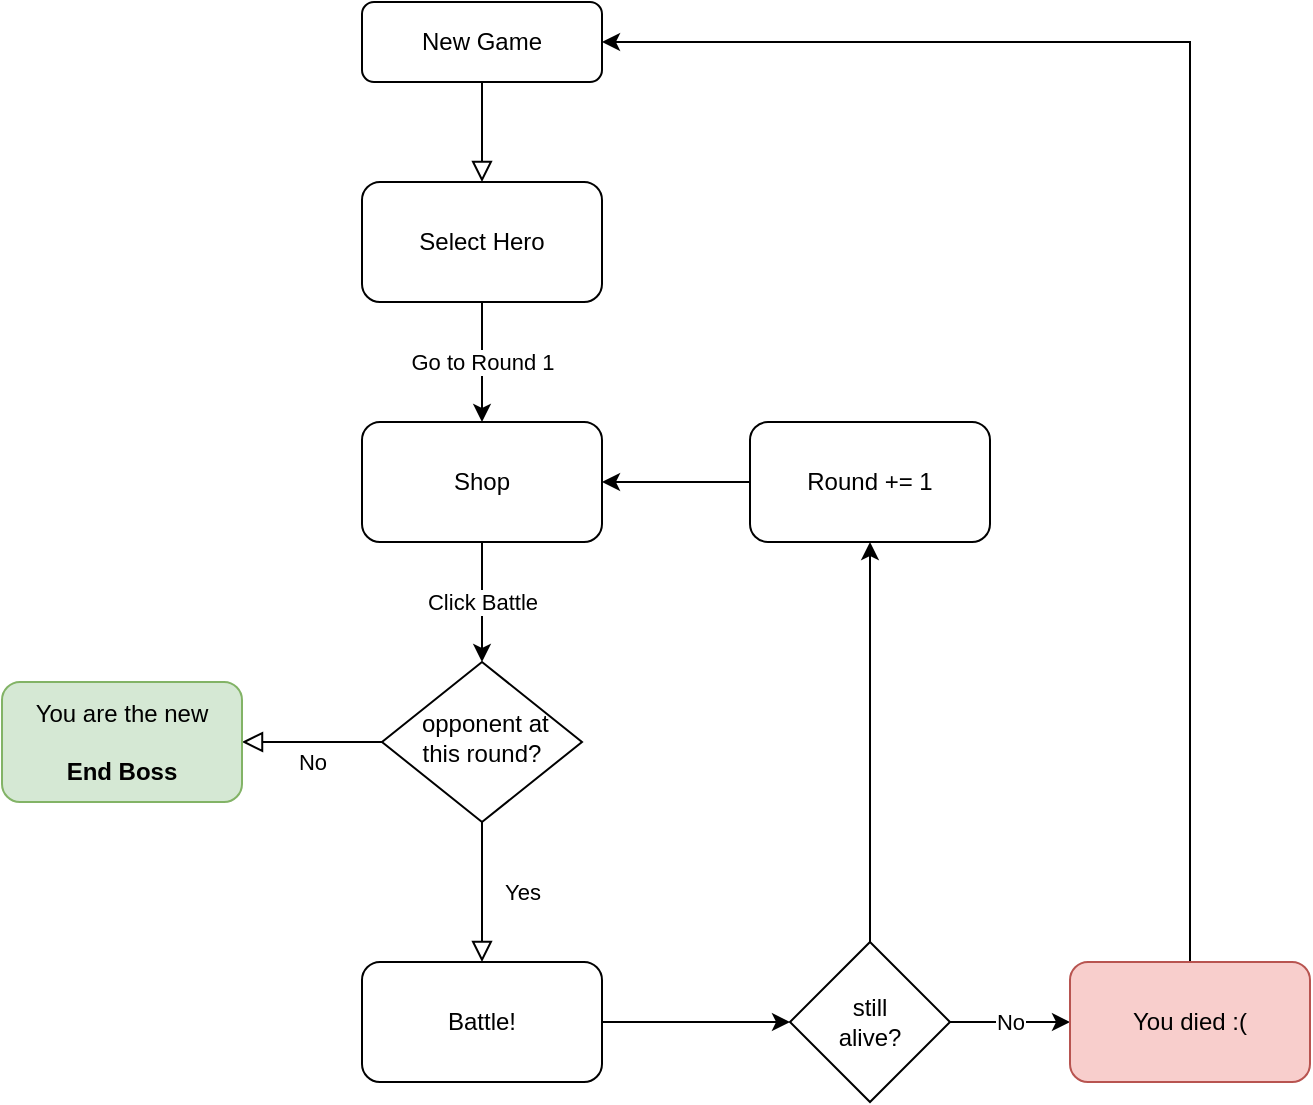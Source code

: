 <mxfile version="16.5.6" type="device"><diagram id="C5RBs43oDa-KdzZeNtuy" name="Page-1"><mxGraphModel dx="975" dy="819" grid="0" gridSize="10" guides="1" tooltips="1" connect="1" arrows="1" fold="1" page="1" pageScale="1" pageWidth="827" pageHeight="1169" math="0" shadow="0"><root><mxCell id="WIyWlLk6GJQsqaUBKTNV-0"/><mxCell id="WIyWlLk6GJQsqaUBKTNV-1" parent="WIyWlLk6GJQsqaUBKTNV-0"/><mxCell id="WIyWlLk6GJQsqaUBKTNV-2" value="" style="rounded=0;html=1;jettySize=auto;orthogonalLoop=1;fontSize=11;endArrow=block;endFill=0;endSize=8;strokeWidth=1;shadow=0;labelBackgroundColor=none;edgeStyle=orthogonalEdgeStyle;entryX=0.5;entryY=0;entryDx=0;entryDy=0;" parent="WIyWlLk6GJQsqaUBKTNV-1" source="WIyWlLk6GJQsqaUBKTNV-3" target="Xh7-HizU-8TK5n2z3qmf-0" edge="1"><mxGeometry relative="1" as="geometry"/></mxCell><mxCell id="WIyWlLk6GJQsqaUBKTNV-3" value="New Game" style="rounded=1;whiteSpace=wrap;html=1;fontSize=12;glass=0;strokeWidth=1;shadow=0;" parent="WIyWlLk6GJQsqaUBKTNV-1" vertex="1"><mxGeometry x="256" y="52" width="120" height="40" as="geometry"/></mxCell><mxCell id="WIyWlLk6GJQsqaUBKTNV-4" value="Yes" style="rounded=0;html=1;jettySize=auto;orthogonalLoop=1;fontSize=11;endArrow=block;endFill=0;endSize=8;strokeWidth=1;shadow=0;labelBackgroundColor=none;edgeStyle=orthogonalEdgeStyle;" parent="WIyWlLk6GJQsqaUBKTNV-1" source="WIyWlLk6GJQsqaUBKTNV-6" target="Xh7-HizU-8TK5n2z3qmf-4" edge="1"><mxGeometry y="20" relative="1" as="geometry"><mxPoint as="offset"/><mxPoint x="316" y="527" as="targetPoint"/></mxGeometry></mxCell><mxCell id="WIyWlLk6GJQsqaUBKTNV-5" value="No" style="edgeStyle=orthogonalEdgeStyle;rounded=0;html=1;jettySize=auto;orthogonalLoop=1;fontSize=11;endArrow=block;endFill=0;endSize=8;strokeWidth=1;shadow=0;labelBackgroundColor=none;" parent="WIyWlLk6GJQsqaUBKTNV-1" source="WIyWlLk6GJQsqaUBKTNV-6" target="WIyWlLk6GJQsqaUBKTNV-7" edge="1"><mxGeometry y="10" relative="1" as="geometry"><mxPoint as="offset"/></mxGeometry></mxCell><mxCell id="WIyWlLk6GJQsqaUBKTNV-6" value="&amp;nbsp;opponent at&lt;br&gt;this round?" style="rhombus;whiteSpace=wrap;html=1;shadow=0;fontFamily=Helvetica;fontSize=12;align=center;strokeWidth=1;spacing=6;spacingTop=-4;" parent="WIyWlLk6GJQsqaUBKTNV-1" vertex="1"><mxGeometry x="266" y="382" width="100" height="80" as="geometry"/></mxCell><mxCell id="WIyWlLk6GJQsqaUBKTNV-7" value="You are the new&lt;br&gt;&lt;br&gt;&lt;b&gt;End Boss&lt;/b&gt;" style="rounded=1;whiteSpace=wrap;html=1;fontSize=12;glass=0;strokeWidth=1;shadow=0;fillColor=#d5e8d4;strokeColor=#82b366;" parent="WIyWlLk6GJQsqaUBKTNV-1" vertex="1"><mxGeometry x="76" y="392" width="120" height="60" as="geometry"/></mxCell><mxCell id="Xh7-HizU-8TK5n2z3qmf-2" value="Go to Round 1" style="edgeStyle=orthogonalEdgeStyle;rounded=0;orthogonalLoop=1;jettySize=auto;html=1;" edge="1" parent="WIyWlLk6GJQsqaUBKTNV-1" source="Xh7-HizU-8TK5n2z3qmf-0" target="Xh7-HizU-8TK5n2z3qmf-1"><mxGeometry relative="1" as="geometry"/></mxCell><mxCell id="Xh7-HizU-8TK5n2z3qmf-0" value="Select Hero" style="rounded=1;whiteSpace=wrap;html=1;" vertex="1" parent="WIyWlLk6GJQsqaUBKTNV-1"><mxGeometry x="256" y="142" width="120" height="60" as="geometry"/></mxCell><mxCell id="Xh7-HizU-8TK5n2z3qmf-3" value="Click Battle" style="edgeStyle=orthogonalEdgeStyle;rounded=0;orthogonalLoop=1;jettySize=auto;html=1;" edge="1" parent="WIyWlLk6GJQsqaUBKTNV-1" source="Xh7-HizU-8TK5n2z3qmf-1" target="WIyWlLk6GJQsqaUBKTNV-6"><mxGeometry relative="1" as="geometry"/></mxCell><mxCell id="Xh7-HizU-8TK5n2z3qmf-1" value="Shop" style="rounded=1;whiteSpace=wrap;html=1;" vertex="1" parent="WIyWlLk6GJQsqaUBKTNV-1"><mxGeometry x="256" y="262" width="120" height="60" as="geometry"/></mxCell><mxCell id="Xh7-HizU-8TK5n2z3qmf-10" style="edgeStyle=orthogonalEdgeStyle;rounded=0;orthogonalLoop=1;jettySize=auto;html=1;" edge="1" parent="WIyWlLk6GJQsqaUBKTNV-1" source="Xh7-HizU-8TK5n2z3qmf-4" target="Xh7-HizU-8TK5n2z3qmf-5"><mxGeometry relative="1" as="geometry"/></mxCell><mxCell id="Xh7-HizU-8TK5n2z3qmf-4" value="Battle!" style="rounded=1;whiteSpace=wrap;html=1;" vertex="1" parent="WIyWlLk6GJQsqaUBKTNV-1"><mxGeometry x="256" y="532" width="120" height="60" as="geometry"/></mxCell><mxCell id="Xh7-HizU-8TK5n2z3qmf-15" value="No" style="edgeStyle=orthogonalEdgeStyle;rounded=0;orthogonalLoop=1;jettySize=auto;html=1;" edge="1" parent="WIyWlLk6GJQsqaUBKTNV-1" source="Xh7-HizU-8TK5n2z3qmf-5" target="Xh7-HizU-8TK5n2z3qmf-14"><mxGeometry relative="1" as="geometry"/></mxCell><mxCell id="Xh7-HizU-8TK5n2z3qmf-17" style="edgeStyle=orthogonalEdgeStyle;rounded=0;orthogonalLoop=1;jettySize=auto;html=1;" edge="1" parent="WIyWlLk6GJQsqaUBKTNV-1" source="Xh7-HizU-8TK5n2z3qmf-5" target="Xh7-HizU-8TK5n2z3qmf-18"><mxGeometry relative="1" as="geometry"><mxPoint x="510" y="412" as="targetPoint"/></mxGeometry></mxCell><mxCell id="Xh7-HizU-8TK5n2z3qmf-5" value="still&lt;br&gt;alive?" style="rhombus;whiteSpace=wrap;html=1;" vertex="1" parent="WIyWlLk6GJQsqaUBKTNV-1"><mxGeometry x="470" y="522" width="80" height="80" as="geometry"/></mxCell><mxCell id="Xh7-HizU-8TK5n2z3qmf-16" style="edgeStyle=orthogonalEdgeStyle;rounded=0;orthogonalLoop=1;jettySize=auto;html=1;entryX=1;entryY=0.5;entryDx=0;entryDy=0;" edge="1" parent="WIyWlLk6GJQsqaUBKTNV-1" source="Xh7-HizU-8TK5n2z3qmf-14" target="WIyWlLk6GJQsqaUBKTNV-3"><mxGeometry relative="1" as="geometry"><Array as="points"><mxPoint x="670" y="72"/></Array></mxGeometry></mxCell><mxCell id="Xh7-HizU-8TK5n2z3qmf-14" value="You died :(" style="rounded=1;whiteSpace=wrap;html=1;fillColor=#f8cecc;strokeColor=#b85450;" vertex="1" parent="WIyWlLk6GJQsqaUBKTNV-1"><mxGeometry x="610" y="532" width="120" height="60" as="geometry"/></mxCell><mxCell id="Xh7-HizU-8TK5n2z3qmf-19" style="edgeStyle=orthogonalEdgeStyle;rounded=0;orthogonalLoop=1;jettySize=auto;html=1;entryX=1;entryY=0.5;entryDx=0;entryDy=0;" edge="1" parent="WIyWlLk6GJQsqaUBKTNV-1" source="Xh7-HizU-8TK5n2z3qmf-18" target="Xh7-HizU-8TK5n2z3qmf-1"><mxGeometry relative="1" as="geometry"/></mxCell><mxCell id="Xh7-HizU-8TK5n2z3qmf-18" value="Round += 1" style="rounded=1;whiteSpace=wrap;html=1;" vertex="1" parent="WIyWlLk6GJQsqaUBKTNV-1"><mxGeometry x="450" y="262" width="120" height="60" as="geometry"/></mxCell></root></mxGraphModel></diagram></mxfile>